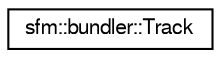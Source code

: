 digraph "Graphical Class Hierarchy"
{
  edge [fontname="FreeSans",fontsize="10",labelfontname="FreeSans",labelfontsize="10"];
  node [fontname="FreeSans",fontsize="10",shape=record];
  rankdir="LR";
  Node0 [label="sfm::bundler::Track",height=0.2,width=0.4,color="black", fillcolor="white", style="filled",URL="$structsfm_1_1bundler_1_1_track.html",tooltip="Representation of a feature track. "];
}
